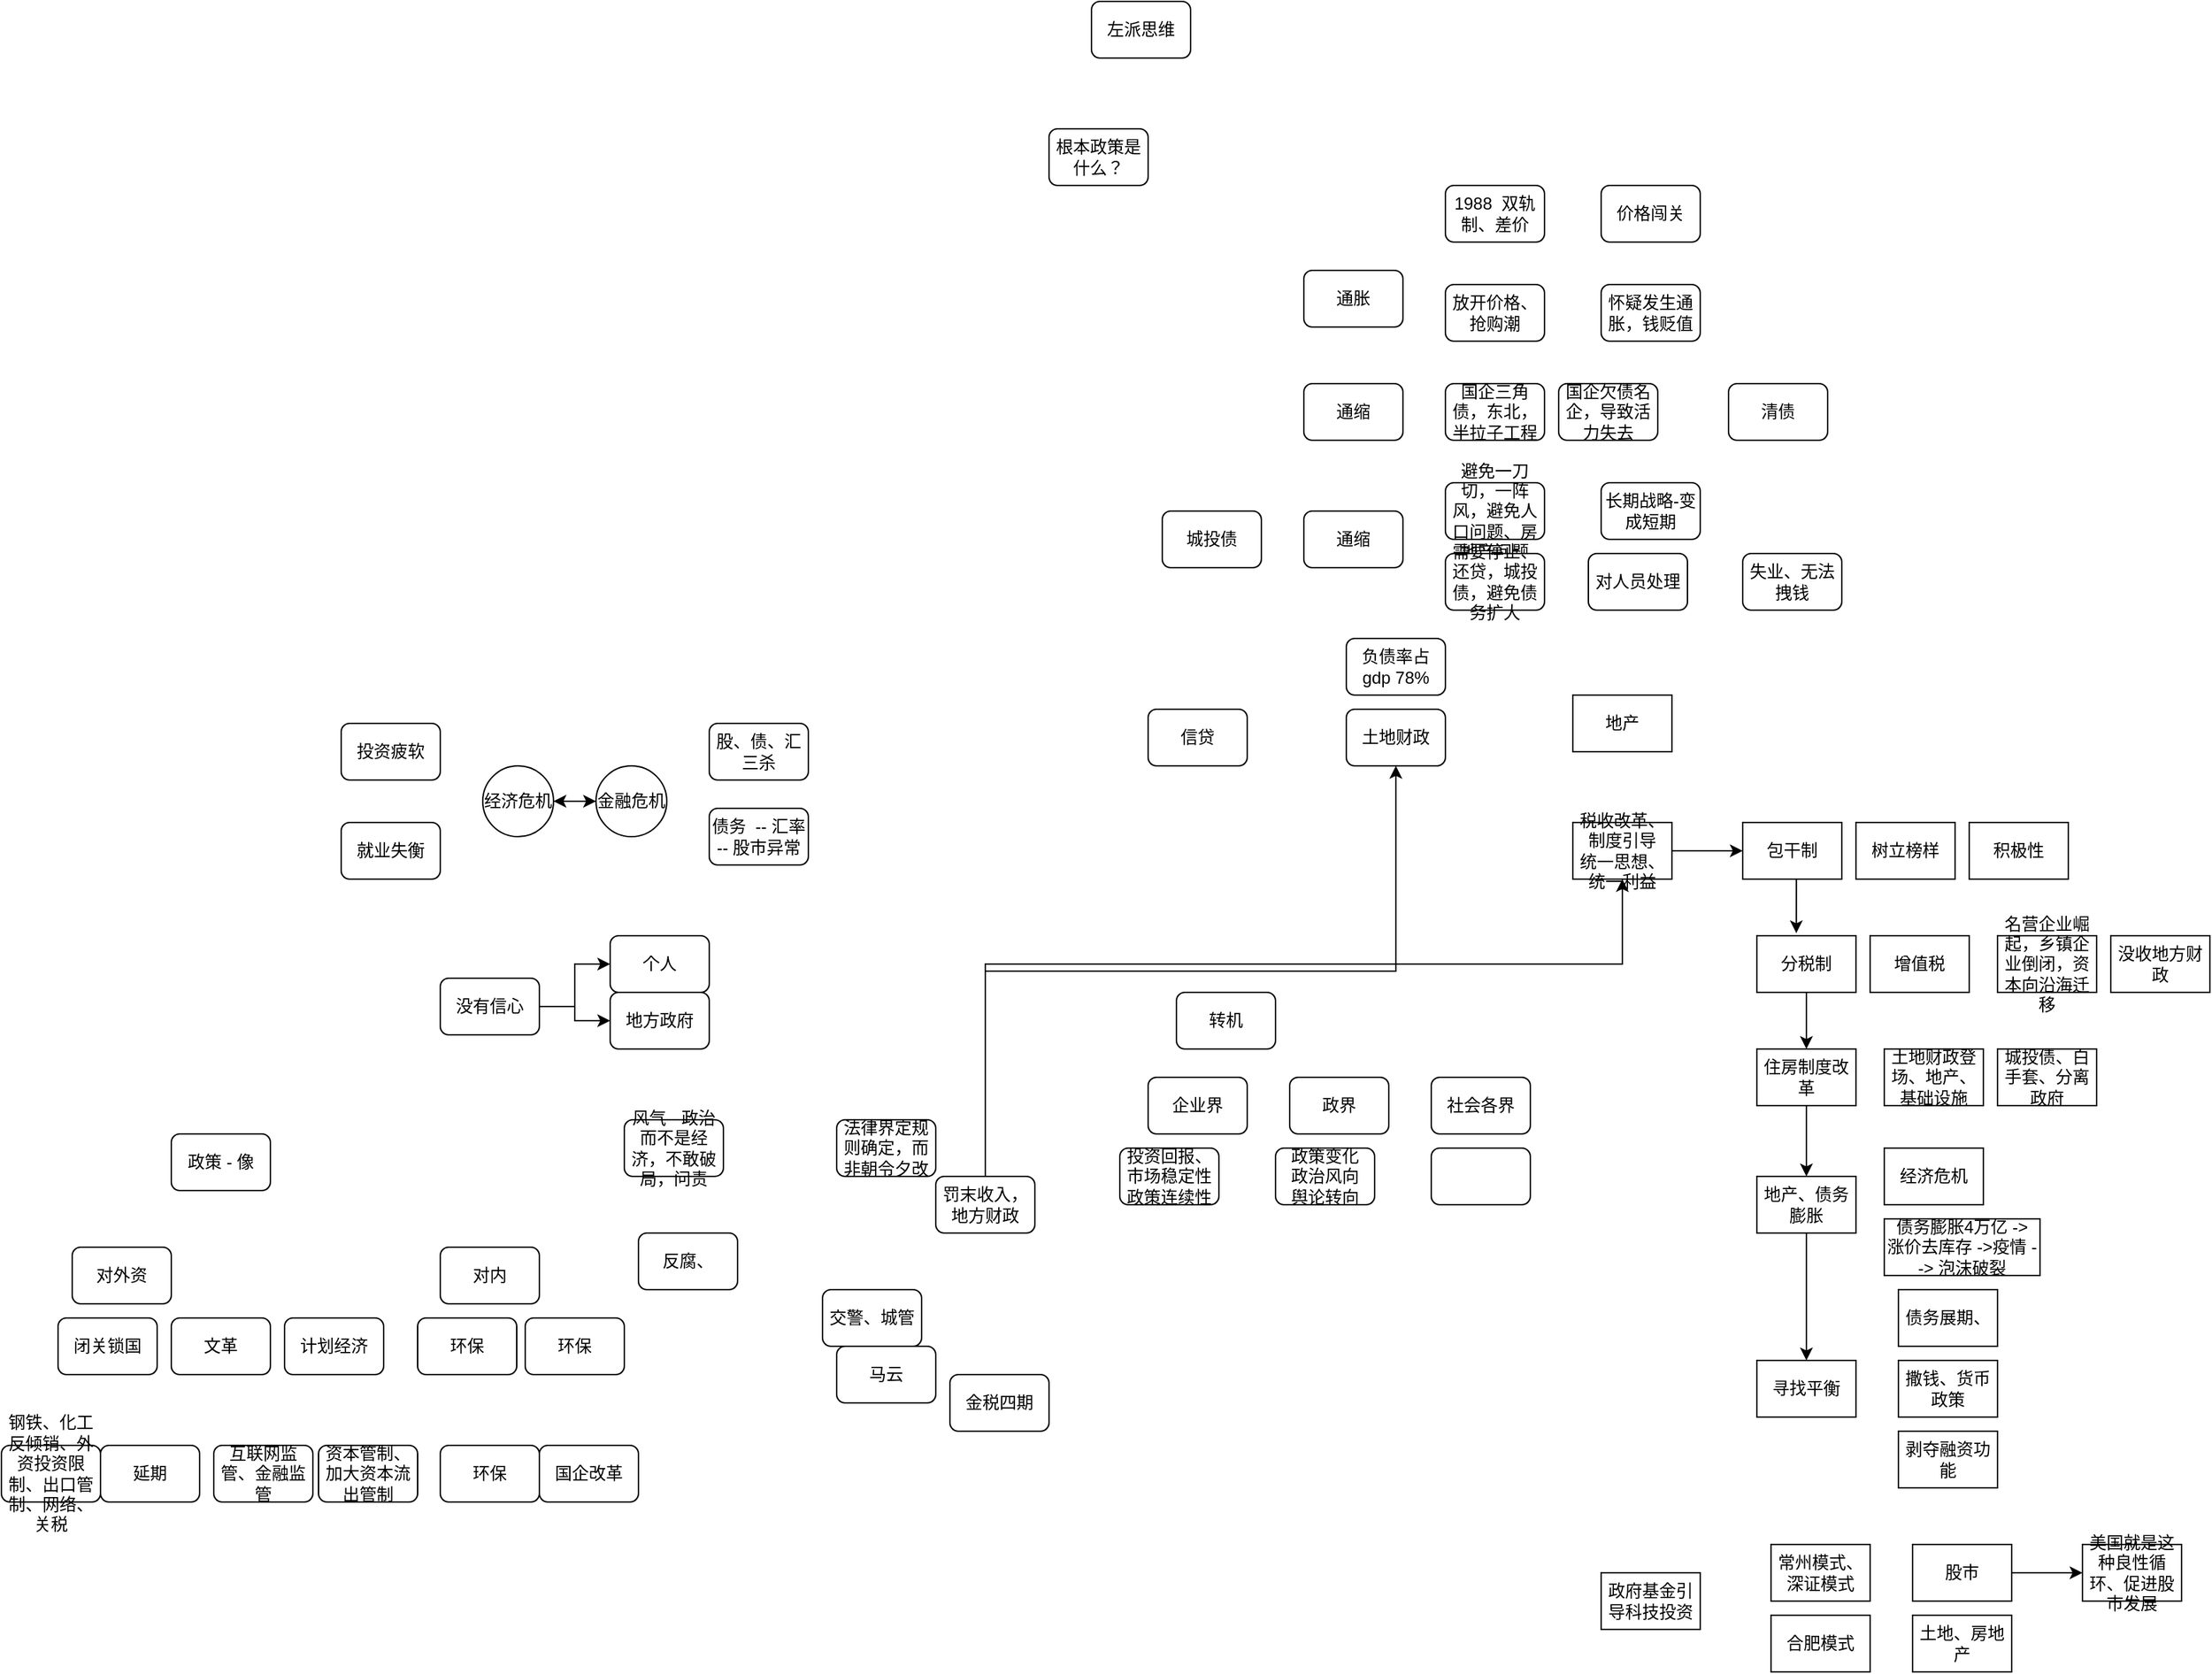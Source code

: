 <mxfile version="23.1.5" type="github">
  <diagram name="第 1 页" id="w_fv1ki4N4NbiQBaw7l7">
    <mxGraphModel dx="816" dy="2044" grid="1" gridSize="10" guides="1" tooltips="1" connect="1" arrows="1" fold="1" page="1" pageScale="1" pageWidth="827" pageHeight="1169" math="0" shadow="0">
      <root>
        <mxCell id="0" />
        <mxCell id="1" parent="0" />
        <mxCell id="MN-8AOheH6blsc34Ahsq-82" style="edgeStyle=orthogonalEdgeStyle;rounded=0;orthogonalLoop=1;jettySize=auto;html=1;exitX=1;exitY=0.5;exitDx=0;exitDy=0;" edge="1" parent="1" source="MN-8AOheH6blsc34Ahsq-1" target="MN-8AOheH6blsc34Ahsq-80">
          <mxGeometry relative="1" as="geometry" />
        </mxCell>
        <mxCell id="MN-8AOheH6blsc34Ahsq-83" style="edgeStyle=orthogonalEdgeStyle;rounded=0;orthogonalLoop=1;jettySize=auto;html=1;exitX=1;exitY=0.5;exitDx=0;exitDy=0;" edge="1" parent="1" source="MN-8AOheH6blsc34Ahsq-1" target="MN-8AOheH6blsc34Ahsq-81">
          <mxGeometry relative="1" as="geometry" />
        </mxCell>
        <mxCell id="MN-8AOheH6blsc34Ahsq-1" value="没有信心" style="rounded=1;whiteSpace=wrap;html=1;" vertex="1" parent="1">
          <mxGeometry x="430" y="380" width="70" height="40" as="geometry" />
        </mxCell>
        <mxCell id="MN-8AOheH6blsc34Ahsq-42" style="edgeStyle=orthogonalEdgeStyle;rounded=0;orthogonalLoop=1;jettySize=auto;html=1;exitX=1;exitY=0.5;exitDx=0;exitDy=0;" edge="1" parent="1" source="MN-8AOheH6blsc34Ahsq-2" target="MN-8AOheH6blsc34Ahsq-39">
          <mxGeometry relative="1" as="geometry" />
        </mxCell>
        <mxCell id="MN-8AOheH6blsc34Ahsq-2" value="经济危机" style="ellipse;whiteSpace=wrap;html=1;aspect=fixed;" vertex="1" parent="1">
          <mxGeometry x="460" y="230" width="50" height="50" as="geometry" />
        </mxCell>
        <mxCell id="MN-8AOheH6blsc34Ahsq-3" value="风气 - 政治 而不是经济，不敢破局，问责" style="rounded=1;whiteSpace=wrap;html=1;" vertex="1" parent="1">
          <mxGeometry x="560" y="480" width="70" height="40" as="geometry" />
        </mxCell>
        <mxCell id="MN-8AOheH6blsc34Ahsq-4" value="闭关锁国" style="rounded=1;whiteSpace=wrap;html=1;" vertex="1" parent="1">
          <mxGeometry x="160" y="620" width="70" height="40" as="geometry" />
        </mxCell>
        <mxCell id="MN-8AOheH6blsc34Ahsq-5" value="钢铁、化工反倾销、外资投资限制、出口管制、网络、关税" style="rounded=1;whiteSpace=wrap;html=1;" vertex="1" parent="1">
          <mxGeometry x="120" y="710" width="70" height="40" as="geometry" />
        </mxCell>
        <mxCell id="MN-8AOheH6blsc34Ahsq-6" value="延期" style="rounded=1;whiteSpace=wrap;html=1;" vertex="1" parent="1">
          <mxGeometry x="190" y="710" width="70" height="40" as="geometry" />
        </mxCell>
        <mxCell id="MN-8AOheH6blsc34Ahsq-9" value="计划经济" style="rounded=1;whiteSpace=wrap;html=1;" vertex="1" parent="1">
          <mxGeometry x="320" y="620" width="70" height="40" as="geometry" />
        </mxCell>
        <mxCell id="MN-8AOheH6blsc34Ahsq-10" value="互联网监管、金融监管" style="rounded=1;whiteSpace=wrap;html=1;" vertex="1" parent="1">
          <mxGeometry x="270" y="710" width="70" height="40" as="geometry" />
        </mxCell>
        <mxCell id="MN-8AOheH6blsc34Ahsq-11" value="资本管制、加大资本流出管制" style="rounded=1;whiteSpace=wrap;html=1;" vertex="1" parent="1">
          <mxGeometry x="344" y="710" width="70" height="40" as="geometry" />
        </mxCell>
        <mxCell id="MN-8AOheH6blsc34Ahsq-12" value="环保" style="rounded=1;whiteSpace=wrap;html=1;" vertex="1" parent="1">
          <mxGeometry x="430" y="710" width="70" height="40" as="geometry" />
        </mxCell>
        <mxCell id="MN-8AOheH6blsc34Ahsq-13" value="国企改革" style="rounded=1;whiteSpace=wrap;html=1;" vertex="1" parent="1">
          <mxGeometry x="500" y="710" width="70" height="40" as="geometry" />
        </mxCell>
        <mxCell id="MN-8AOheH6blsc34Ahsq-14" value="文革" style="rounded=1;whiteSpace=wrap;html=1;" vertex="1" parent="1">
          <mxGeometry x="240" y="620" width="70" height="40" as="geometry" />
        </mxCell>
        <mxCell id="MN-8AOheH6blsc34Ahsq-15" value="对外资" style="rounded=1;whiteSpace=wrap;html=1;" vertex="1" parent="1">
          <mxGeometry x="170" y="570" width="70" height="40" as="geometry" />
        </mxCell>
        <mxCell id="MN-8AOheH6blsc34Ahsq-16" value="对内" style="rounded=1;whiteSpace=wrap;html=1;" vertex="1" parent="1">
          <mxGeometry x="430" y="570" width="70" height="40" as="geometry" />
        </mxCell>
        <mxCell id="MN-8AOheH6blsc34Ahsq-17" value="环保" style="rounded=1;whiteSpace=wrap;html=1;" vertex="1" parent="1">
          <mxGeometry x="414" y="620" width="70" height="40" as="geometry" />
        </mxCell>
        <mxCell id="MN-8AOheH6blsc34Ahsq-18" value="环保" style="rounded=1;whiteSpace=wrap;html=1;" vertex="1" parent="1">
          <mxGeometry x="490" y="620" width="70" height="40" as="geometry" />
        </mxCell>
        <mxCell id="MN-8AOheH6blsc34Ahsq-19" value="信贷" style="rounded=1;whiteSpace=wrap;html=1;" vertex="1" parent="1">
          <mxGeometry x="930" y="190" width="70" height="40" as="geometry" />
        </mxCell>
        <mxCell id="MN-8AOheH6blsc34Ahsq-20" value="地产" style="rounded=1;whiteSpace=wrap;html=1;arcSize=0;" vertex="1" parent="1">
          <mxGeometry x="1230" y="180" width="70" height="40" as="geometry" />
        </mxCell>
        <mxCell id="MN-8AOheH6blsc34Ahsq-21" value="政策 - 像" style="rounded=1;whiteSpace=wrap;html=1;" vertex="1" parent="1">
          <mxGeometry x="240" y="490" width="70" height="40" as="geometry" />
        </mxCell>
        <mxCell id="MN-8AOheH6blsc34Ahsq-23" value="法律界定规则确定，而非朝令夕改" style="rounded=1;whiteSpace=wrap;html=1;" vertex="1" parent="1">
          <mxGeometry x="710" y="480" width="70" height="40" as="geometry" />
        </mxCell>
        <mxCell id="MN-8AOheH6blsc34Ahsq-25" value="马云" style="rounded=1;whiteSpace=wrap;html=1;" vertex="1" parent="1">
          <mxGeometry x="710" y="640" width="70" height="40" as="geometry" />
        </mxCell>
        <mxCell id="MN-8AOheH6blsc34Ahsq-26" value="反腐、" style="rounded=1;whiteSpace=wrap;html=1;" vertex="1" parent="1">
          <mxGeometry x="570" y="560" width="70" height="40" as="geometry" />
        </mxCell>
        <mxCell id="MN-8AOheH6blsc34Ahsq-27" value="金税四期" style="rounded=1;whiteSpace=wrap;html=1;" vertex="1" parent="1">
          <mxGeometry x="790" y="660" width="70" height="40" as="geometry" />
        </mxCell>
        <mxCell id="MN-8AOheH6blsc34Ahsq-28" value="转机" style="rounded=1;whiteSpace=wrap;html=1;" vertex="1" parent="1">
          <mxGeometry x="950" y="390" width="70" height="40" as="geometry" />
        </mxCell>
        <mxCell id="MN-8AOheH6blsc34Ahsq-30" value="企业界" style="rounded=1;whiteSpace=wrap;html=1;" vertex="1" parent="1">
          <mxGeometry x="930" y="450" width="70" height="40" as="geometry" />
        </mxCell>
        <mxCell id="MN-8AOheH6blsc34Ahsq-32" value="政界" style="rounded=1;whiteSpace=wrap;html=1;" vertex="1" parent="1">
          <mxGeometry x="1030" y="450" width="70" height="40" as="geometry" />
        </mxCell>
        <mxCell id="MN-8AOheH6blsc34Ahsq-33" value="社会各界" style="rounded=1;whiteSpace=wrap;html=1;" vertex="1" parent="1">
          <mxGeometry x="1130" y="450" width="70" height="40" as="geometry" />
        </mxCell>
        <mxCell id="MN-8AOheH6blsc34Ahsq-34" value="投资回报、市场稳定性&lt;br&gt;政策连续性" style="rounded=1;whiteSpace=wrap;html=1;" vertex="1" parent="1">
          <mxGeometry x="910" y="500" width="70" height="40" as="geometry" />
        </mxCell>
        <mxCell id="MN-8AOheH6blsc34Ahsq-35" value="政策变化&lt;br&gt;政治风向&lt;br&gt;舆论转向" style="rounded=1;whiteSpace=wrap;html=1;" vertex="1" parent="1">
          <mxGeometry x="1020" y="500" width="70" height="40" as="geometry" />
        </mxCell>
        <mxCell id="MN-8AOheH6blsc34Ahsq-36" value="" style="rounded=1;whiteSpace=wrap;html=1;" vertex="1" parent="1">
          <mxGeometry x="1130" y="500" width="70" height="40" as="geometry" />
        </mxCell>
        <mxCell id="MN-8AOheH6blsc34Ahsq-37" value="投资疲软" style="rounded=1;whiteSpace=wrap;html=1;" vertex="1" parent="1">
          <mxGeometry x="360" y="200" width="70" height="40" as="geometry" />
        </mxCell>
        <mxCell id="MN-8AOheH6blsc34Ahsq-38" value="就业失衡" style="rounded=1;whiteSpace=wrap;html=1;" vertex="1" parent="1">
          <mxGeometry x="360" y="270" width="70" height="40" as="geometry" />
        </mxCell>
        <mxCell id="MN-8AOheH6blsc34Ahsq-43" style="edgeStyle=orthogonalEdgeStyle;rounded=0;orthogonalLoop=1;jettySize=auto;html=1;exitX=0;exitY=0.5;exitDx=0;exitDy=0;" edge="1" parent="1" source="MN-8AOheH6blsc34Ahsq-39" target="MN-8AOheH6blsc34Ahsq-2">
          <mxGeometry relative="1" as="geometry" />
        </mxCell>
        <mxCell id="MN-8AOheH6blsc34Ahsq-39" value="金融危机" style="ellipse;whiteSpace=wrap;html=1;aspect=fixed;" vertex="1" parent="1">
          <mxGeometry x="540" y="230" width="50" height="50" as="geometry" />
        </mxCell>
        <mxCell id="MN-8AOheH6blsc34Ahsq-40" value="股、债、汇三杀" style="rounded=1;whiteSpace=wrap;html=1;" vertex="1" parent="1">
          <mxGeometry x="620" y="200" width="70" height="40" as="geometry" />
        </mxCell>
        <mxCell id="MN-8AOheH6blsc34Ahsq-41" value="债务&amp;nbsp; -- 汇率 -- 股市异常" style="rounded=1;whiteSpace=wrap;html=1;" vertex="1" parent="1">
          <mxGeometry x="620" y="260" width="70" height="40" as="geometry" />
        </mxCell>
        <mxCell id="MN-8AOheH6blsc34Ahsq-44" value="负债率占gdp 78%" style="rounded=1;whiteSpace=wrap;html=1;" vertex="1" parent="1">
          <mxGeometry x="1070" y="140" width="70" height="40" as="geometry" />
        </mxCell>
        <mxCell id="MN-8AOheH6blsc34Ahsq-45" value="土地财政" style="rounded=1;whiteSpace=wrap;html=1;" vertex="1" parent="1">
          <mxGeometry x="1070" y="190" width="70" height="40" as="geometry" />
        </mxCell>
        <mxCell id="MN-8AOheH6blsc34Ahsq-48" style="edgeStyle=orthogonalEdgeStyle;rounded=0;orthogonalLoop=1;jettySize=auto;html=1;exitX=0.5;exitY=0;exitDx=0;exitDy=0;" edge="1" parent="1" source="MN-8AOheH6blsc34Ahsq-46" target="MN-8AOheH6blsc34Ahsq-45">
          <mxGeometry relative="1" as="geometry" />
        </mxCell>
        <mxCell id="MN-8AOheH6blsc34Ahsq-51" style="edgeStyle=orthogonalEdgeStyle;rounded=0;orthogonalLoop=1;jettySize=auto;html=1;exitX=0.5;exitY=0;exitDx=0;exitDy=0;" edge="1" parent="1" source="MN-8AOheH6blsc34Ahsq-46" target="MN-8AOheH6blsc34Ahsq-49">
          <mxGeometry relative="1" as="geometry">
            <Array as="points">
              <mxPoint x="815" y="370" />
              <mxPoint x="1265" y="370" />
            </Array>
          </mxGeometry>
        </mxCell>
        <mxCell id="MN-8AOheH6blsc34Ahsq-46" value="罚末收入，地方财政" style="rounded=1;whiteSpace=wrap;html=1;" vertex="1" parent="1">
          <mxGeometry x="780" y="520" width="70" height="40" as="geometry" />
        </mxCell>
        <mxCell id="MN-8AOheH6blsc34Ahsq-47" value="交警、城管" style="rounded=1;whiteSpace=wrap;html=1;" vertex="1" parent="1">
          <mxGeometry x="700" y="600" width="70" height="40" as="geometry" />
        </mxCell>
        <mxCell id="MN-8AOheH6blsc34Ahsq-54" style="edgeStyle=orthogonalEdgeStyle;rounded=0;orthogonalLoop=1;jettySize=auto;html=1;exitX=1;exitY=0.5;exitDx=0;exitDy=0;" edge="1" parent="1" source="MN-8AOheH6blsc34Ahsq-49" target="MN-8AOheH6blsc34Ahsq-50">
          <mxGeometry relative="1" as="geometry" />
        </mxCell>
        <mxCell id="MN-8AOheH6blsc34Ahsq-49" value="税收改革、制度引导&lt;br&gt;统一思想、统一利益" style="rounded=1;whiteSpace=wrap;html=1;arcSize=0;" vertex="1" parent="1">
          <mxGeometry x="1230" y="270" width="70" height="40" as="geometry" />
        </mxCell>
        <mxCell id="MN-8AOheH6blsc34Ahsq-50" value="包干制" style="rounded=1;whiteSpace=wrap;html=1;arcSize=0;" vertex="1" parent="1">
          <mxGeometry x="1350" y="270" width="70" height="40" as="geometry" />
        </mxCell>
        <mxCell id="MN-8AOheH6blsc34Ahsq-52" value="树立榜样" style="rounded=1;whiteSpace=wrap;html=1;arcSize=0;" vertex="1" parent="1">
          <mxGeometry x="1430" y="270" width="70" height="40" as="geometry" />
        </mxCell>
        <mxCell id="MN-8AOheH6blsc34Ahsq-53" value="积极性" style="rounded=1;whiteSpace=wrap;html=1;arcSize=0;" vertex="1" parent="1">
          <mxGeometry x="1510" y="270" width="70" height="40" as="geometry" />
        </mxCell>
        <mxCell id="MN-8AOheH6blsc34Ahsq-60" style="edgeStyle=orthogonalEdgeStyle;rounded=0;orthogonalLoop=1;jettySize=auto;html=1;exitX=0.5;exitY=1;exitDx=0;exitDy=0;" edge="1" parent="1" source="MN-8AOheH6blsc34Ahsq-55" target="MN-8AOheH6blsc34Ahsq-59">
          <mxGeometry relative="1" as="geometry" />
        </mxCell>
        <mxCell id="MN-8AOheH6blsc34Ahsq-55" value="分税制" style="rounded=1;whiteSpace=wrap;html=1;arcSize=0;" vertex="1" parent="1">
          <mxGeometry x="1360" y="350" width="70" height="40" as="geometry" />
        </mxCell>
        <mxCell id="MN-8AOheH6blsc34Ahsq-56" style="edgeStyle=orthogonalEdgeStyle;rounded=0;orthogonalLoop=1;jettySize=auto;html=1;exitX=0.5;exitY=1;exitDx=0;exitDy=0;entryX=0.398;entryY=-0.045;entryDx=0;entryDy=0;entryPerimeter=0;" edge="1" parent="1" source="MN-8AOheH6blsc34Ahsq-50" target="MN-8AOheH6blsc34Ahsq-55">
          <mxGeometry relative="1" as="geometry" />
        </mxCell>
        <mxCell id="MN-8AOheH6blsc34Ahsq-57" value="增值税" style="rounded=1;whiteSpace=wrap;html=1;arcSize=0;" vertex="1" parent="1">
          <mxGeometry x="1440" y="350" width="70" height="40" as="geometry" />
        </mxCell>
        <mxCell id="MN-8AOheH6blsc34Ahsq-58" value="名营企业崛起，乡镇企业倒闭，资本向沿海迁移" style="rounded=1;whiteSpace=wrap;html=1;arcSize=0;" vertex="1" parent="1">
          <mxGeometry x="1530" y="350" width="70" height="40" as="geometry" />
        </mxCell>
        <mxCell id="MN-8AOheH6blsc34Ahsq-64" style="edgeStyle=orthogonalEdgeStyle;rounded=0;orthogonalLoop=1;jettySize=auto;html=1;exitX=0.5;exitY=1;exitDx=0;exitDy=0;entryX=0.5;entryY=0;entryDx=0;entryDy=0;" edge="1" parent="1" source="MN-8AOheH6blsc34Ahsq-59" target="MN-8AOheH6blsc34Ahsq-63">
          <mxGeometry relative="1" as="geometry" />
        </mxCell>
        <mxCell id="MN-8AOheH6blsc34Ahsq-59" value="住房制度改革" style="rounded=1;whiteSpace=wrap;html=1;arcSize=0;" vertex="1" parent="1">
          <mxGeometry x="1360" y="430" width="70" height="40" as="geometry" />
        </mxCell>
        <mxCell id="MN-8AOheH6blsc34Ahsq-61" value="土地财政登场、地产、基础设施" style="rounded=1;whiteSpace=wrap;html=1;arcSize=0;" vertex="1" parent="1">
          <mxGeometry x="1450" y="430" width="70" height="40" as="geometry" />
        </mxCell>
        <mxCell id="MN-8AOheH6blsc34Ahsq-62" value="没收地方财政" style="rounded=1;whiteSpace=wrap;html=1;arcSize=0;" vertex="1" parent="1">
          <mxGeometry x="1610" y="350" width="70" height="40" as="geometry" />
        </mxCell>
        <mxCell id="MN-8AOheH6blsc34Ahsq-69" style="edgeStyle=orthogonalEdgeStyle;rounded=0;orthogonalLoop=1;jettySize=auto;html=1;exitX=0.5;exitY=1;exitDx=0;exitDy=0;" edge="1" parent="1" source="MN-8AOheH6blsc34Ahsq-63" target="MN-8AOheH6blsc34Ahsq-68">
          <mxGeometry relative="1" as="geometry" />
        </mxCell>
        <mxCell id="MN-8AOheH6blsc34Ahsq-63" value="地产、债务膨胀" style="rounded=1;whiteSpace=wrap;html=1;arcSize=0;" vertex="1" parent="1">
          <mxGeometry x="1360" y="520" width="70" height="40" as="geometry" />
        </mxCell>
        <mxCell id="MN-8AOheH6blsc34Ahsq-65" value="城投债、白手套、分离政府" style="rounded=1;whiteSpace=wrap;html=1;arcSize=0;" vertex="1" parent="1">
          <mxGeometry x="1530" y="430" width="70" height="40" as="geometry" />
        </mxCell>
        <mxCell id="MN-8AOheH6blsc34Ahsq-66" value="经济危机" style="rounded=1;whiteSpace=wrap;html=1;arcSize=0;" vertex="1" parent="1">
          <mxGeometry x="1450" y="500" width="70" height="40" as="geometry" />
        </mxCell>
        <mxCell id="MN-8AOheH6blsc34Ahsq-67" value="债务膨胀4万亿 -&amp;gt; 涨价去库存 -&amp;gt;疫情 --&amp;gt; 泡沫破裂" style="rounded=1;whiteSpace=wrap;html=1;arcSize=0;" vertex="1" parent="1">
          <mxGeometry x="1450" y="550" width="110" height="40" as="geometry" />
        </mxCell>
        <mxCell id="MN-8AOheH6blsc34Ahsq-68" value="寻找平衡" style="rounded=1;whiteSpace=wrap;html=1;arcSize=0;" vertex="1" parent="1">
          <mxGeometry x="1360" y="650" width="70" height="40" as="geometry" />
        </mxCell>
        <mxCell id="MN-8AOheH6blsc34Ahsq-70" value="债务展期、" style="rounded=1;whiteSpace=wrap;html=1;arcSize=0;" vertex="1" parent="1">
          <mxGeometry x="1460" y="600" width="70" height="40" as="geometry" />
        </mxCell>
        <mxCell id="MN-8AOheH6blsc34Ahsq-71" value="撒钱、货币政策" style="rounded=1;whiteSpace=wrap;html=1;arcSize=0;" vertex="1" parent="1">
          <mxGeometry x="1460" y="650" width="70" height="40" as="geometry" />
        </mxCell>
        <mxCell id="MN-8AOheH6blsc34Ahsq-72" value="剥夺融资功能" style="rounded=1;whiteSpace=wrap;html=1;arcSize=0;" vertex="1" parent="1">
          <mxGeometry x="1460" y="700" width="70" height="40" as="geometry" />
        </mxCell>
        <mxCell id="MN-8AOheH6blsc34Ahsq-73" value="常州模式、深证模式" style="rounded=1;whiteSpace=wrap;html=1;arcSize=0;" vertex="1" parent="1">
          <mxGeometry x="1370" y="780" width="70" height="40" as="geometry" />
        </mxCell>
        <mxCell id="MN-8AOheH6blsc34Ahsq-74" value="合肥模式" style="rounded=1;whiteSpace=wrap;html=1;arcSize=0;" vertex="1" parent="1">
          <mxGeometry x="1370" y="830" width="70" height="40" as="geometry" />
        </mxCell>
        <mxCell id="MN-8AOheH6blsc34Ahsq-75" value="土地、房地产" style="rounded=1;whiteSpace=wrap;html=1;arcSize=0;" vertex="1" parent="1">
          <mxGeometry x="1470" y="830" width="70" height="40" as="geometry" />
        </mxCell>
        <mxCell id="MN-8AOheH6blsc34Ahsq-79" style="edgeStyle=orthogonalEdgeStyle;rounded=0;orthogonalLoop=1;jettySize=auto;html=1;exitX=1;exitY=0.5;exitDx=0;exitDy=0;" edge="1" parent="1" source="MN-8AOheH6blsc34Ahsq-76" target="MN-8AOheH6blsc34Ahsq-78">
          <mxGeometry relative="1" as="geometry" />
        </mxCell>
        <mxCell id="MN-8AOheH6blsc34Ahsq-76" value="股市" style="rounded=1;whiteSpace=wrap;html=1;arcSize=0;" vertex="1" parent="1">
          <mxGeometry x="1470" y="780" width="70" height="40" as="geometry" />
        </mxCell>
        <mxCell id="MN-8AOheH6blsc34Ahsq-77" value="政府基金引导科技投资" style="rounded=1;whiteSpace=wrap;html=1;arcSize=0;" vertex="1" parent="1">
          <mxGeometry x="1250" y="800" width="70" height="40" as="geometry" />
        </mxCell>
        <mxCell id="MN-8AOheH6blsc34Ahsq-78" value="美国就是这种良性循环、促进股市发展" style="rounded=1;whiteSpace=wrap;html=1;arcSize=0;" vertex="1" parent="1">
          <mxGeometry x="1590" y="780" width="70" height="40" as="geometry" />
        </mxCell>
        <mxCell id="MN-8AOheH6blsc34Ahsq-80" value="个人" style="rounded=1;whiteSpace=wrap;html=1;" vertex="1" parent="1">
          <mxGeometry x="550" y="350" width="70" height="40" as="geometry" />
        </mxCell>
        <mxCell id="MN-8AOheH6blsc34Ahsq-81" value="地方政府" style="rounded=1;whiteSpace=wrap;html=1;" vertex="1" parent="1">
          <mxGeometry x="550" y="390" width="70" height="40" as="geometry" />
        </mxCell>
        <mxCell id="MN-8AOheH6blsc34Ahsq-84" value="城投债" style="rounded=1;whiteSpace=wrap;html=1;" vertex="1" parent="1">
          <mxGeometry x="940" y="50" width="70" height="40" as="geometry" />
        </mxCell>
        <mxCell id="MN-8AOheH6blsc34Ahsq-85" value="1988&amp;nbsp; 双轨制、差价" style="rounded=1;whiteSpace=wrap;html=1;" vertex="1" parent="1">
          <mxGeometry x="1140" y="-180" width="70" height="40" as="geometry" />
        </mxCell>
        <mxCell id="MN-8AOheH6blsc34Ahsq-86" value="放开价格、抢购潮" style="rounded=1;whiteSpace=wrap;html=1;" vertex="1" parent="1">
          <mxGeometry x="1140" y="-110" width="70" height="40" as="geometry" />
        </mxCell>
        <mxCell id="MN-8AOheH6blsc34Ahsq-87" value="通胀" style="rounded=1;whiteSpace=wrap;html=1;" vertex="1" parent="1">
          <mxGeometry x="1040" y="-120" width="70" height="40" as="geometry" />
        </mxCell>
        <mxCell id="MN-8AOheH6blsc34Ahsq-88" value="价格闯关" style="rounded=1;whiteSpace=wrap;html=1;" vertex="1" parent="1">
          <mxGeometry x="1250" y="-180" width="70" height="40" as="geometry" />
        </mxCell>
        <mxCell id="MN-8AOheH6blsc34Ahsq-89" value="怀疑发生通胀，钱贬值" style="rounded=1;whiteSpace=wrap;html=1;" vertex="1" parent="1">
          <mxGeometry x="1250" y="-110" width="70" height="40" as="geometry" />
        </mxCell>
        <mxCell id="MN-8AOheH6blsc34Ahsq-90" value="避免一刀切，一阵风，避免人口问题、房地产问题" style="rounded=1;whiteSpace=wrap;html=1;" vertex="1" parent="1">
          <mxGeometry x="1140" y="30" width="70" height="40" as="geometry" />
        </mxCell>
        <mxCell id="MN-8AOheH6blsc34Ahsq-91" value="长期战略-变成短期" style="rounded=1;whiteSpace=wrap;html=1;" vertex="1" parent="1">
          <mxGeometry x="1250" y="30" width="70" height="40" as="geometry" />
        </mxCell>
        <mxCell id="MN-8AOheH6blsc34Ahsq-92" value="国企三角债，东北，半拉子工程" style="rounded=1;whiteSpace=wrap;html=1;" vertex="1" parent="1">
          <mxGeometry x="1140" y="-40" width="70" height="40" as="geometry" />
        </mxCell>
        <mxCell id="MN-8AOheH6blsc34Ahsq-93" value="国企欠债名企，导致活力失去" style="rounded=1;whiteSpace=wrap;html=1;" vertex="1" parent="1">
          <mxGeometry x="1220" y="-40" width="70" height="40" as="geometry" />
        </mxCell>
        <mxCell id="MN-8AOheH6blsc34Ahsq-94" value="通缩" style="rounded=1;whiteSpace=wrap;html=1;" vertex="1" parent="1">
          <mxGeometry x="1040" y="-40" width="70" height="40" as="geometry" />
        </mxCell>
        <mxCell id="MN-8AOheH6blsc34Ahsq-95" value="清债" style="rounded=1;whiteSpace=wrap;html=1;" vertex="1" parent="1">
          <mxGeometry x="1340" y="-40" width="70" height="40" as="geometry" />
        </mxCell>
        <mxCell id="MN-8AOheH6blsc34Ahsq-96" value="通缩" style="rounded=1;whiteSpace=wrap;html=1;" vertex="1" parent="1">
          <mxGeometry x="1040" y="50" width="70" height="40" as="geometry" />
        </mxCell>
        <mxCell id="MN-8AOheH6blsc34Ahsq-97" value="需要停止、还贷，城投债，避免债务扩大" style="rounded=1;whiteSpace=wrap;html=1;" vertex="1" parent="1">
          <mxGeometry x="1140" y="80" width="70" height="40" as="geometry" />
        </mxCell>
        <mxCell id="MN-8AOheH6blsc34Ahsq-98" value="对人员处理" style="rounded=1;whiteSpace=wrap;html=1;" vertex="1" parent="1">
          <mxGeometry x="1241" y="80" width="70" height="40" as="geometry" />
        </mxCell>
        <mxCell id="MN-8AOheH6blsc34Ahsq-99" value="失业、无法拽钱" style="rounded=1;whiteSpace=wrap;html=1;" vertex="1" parent="1">
          <mxGeometry x="1350" y="80" width="70" height="40" as="geometry" />
        </mxCell>
        <mxCell id="MN-8AOheH6blsc34Ahsq-100" value="左派思维" style="rounded=1;whiteSpace=wrap;html=1;" vertex="1" parent="1">
          <mxGeometry x="890" y="-310" width="70" height="40" as="geometry" />
        </mxCell>
        <mxCell id="MN-8AOheH6blsc34Ahsq-101" value="根本政策是什么？" style="rounded=1;whiteSpace=wrap;html=1;" vertex="1" parent="1">
          <mxGeometry x="860" y="-220" width="70" height="40" as="geometry" />
        </mxCell>
      </root>
    </mxGraphModel>
  </diagram>
</mxfile>
